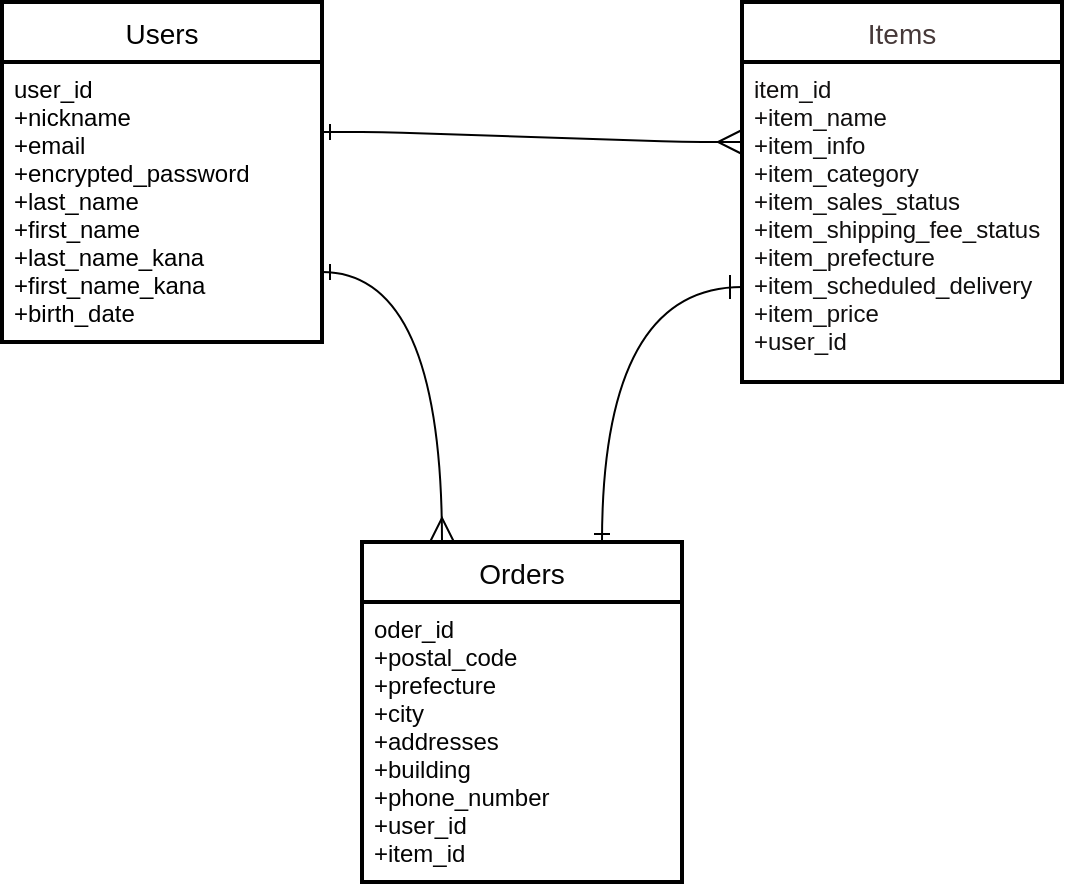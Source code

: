 <mxfile>
    <diagram id="I_yBi3bKic_hNpOBrhP3" name="Page-1">
        <mxGraphModel dx="732" dy="667" grid="1" gridSize="10" guides="1" tooltips="1" connect="1" arrows="1" fold="1" page="1" pageScale="1" pageWidth="827" pageHeight="1169" math="0" shadow="0">
            <root>
                <mxCell id="0"/>
                <mxCell id="1" parent="0"/>
                <mxCell id="31" value="Users" style="swimlane;childLayout=stackLayout;horizontal=1;startSize=30;horizontalStack=0;rounded=0;fontSize=14;fontStyle=0;strokeWidth=2;resizeParent=0;resizeLast=1;shadow=0;dashed=0;align=center;labelBackgroundColor=none;labelBorderColor=none;swimlaneFillColor=#FFFFFF;" parent="1" vertex="1">
                    <mxGeometry x="90" y="110" width="160" height="170" as="geometry">
                        <mxRectangle x="90" y="110" width="80" height="30" as="alternateBounds"/>
                    </mxGeometry>
                </mxCell>
                <mxCell id="32" value="user_id&#10;+nickname&#10;+email&#10;+encrypted_password&#10;+last_name&#10;+first_name&#10;+last_name_kana&#10;+first_name_kana&#10;+birth_date" style="align=left;strokeColor=none;fillColor=none;spacingLeft=4;fontSize=12;verticalAlign=top;resizable=0;rotatable=0;part=1;fontColor=#000000;" parent="31" vertex="1">
                    <mxGeometry y="30" width="160" height="140" as="geometry"/>
                </mxCell>
                <mxCell id="33" value="Items" style="swimlane;childLayout=stackLayout;horizontal=1;startSize=30;horizontalStack=0;rounded=0;fontSize=14;fontStyle=0;strokeWidth=2;resizeParent=0;resizeLast=1;shadow=0;dashed=0;align=center;fontColor=#463939;swimlaneFillColor=#FFFFFF;" parent="1" vertex="1">
                    <mxGeometry x="460" y="110" width="160" height="190" as="geometry"/>
                </mxCell>
                <mxCell id="34" value="item_id&#10;+item_name&#10;+item_info&#10;+item_category&#10;+item_sales_status &#10;+item_shipping_fee_status&#10;+item_prefecture&#10;+item_scheduled_delivery&#10;+item_price&#10;+user_id" style="align=left;strokeColor=none;fillColor=none;spacingLeft=4;fontSize=12;verticalAlign=top;resizable=0;rotatable=0;part=1;fontColor=#100f0f;" parent="33" vertex="1">
                    <mxGeometry y="30" width="160" height="160" as="geometry"/>
                </mxCell>
                <mxCell id="36" value="" style="fontSize=12;html=1;endArrow=ERmany;fontColor=#F0F0F0;exitX=1;exitY=0.25;exitDx=0;exitDy=0;entryX=0;entryY=0.25;entryDx=0;entryDy=0;verticalAlign=middle;edgeStyle=entityRelationEdgeStyle;endSize=10;startArrow=ERone;startFill=0;endFill=0;" parent="1" source="32" target="34" edge="1">
                    <mxGeometry width="100" height="100" relative="1" as="geometry">
                        <mxPoint x="240" y="210" as="sourcePoint"/>
                        <mxPoint x="430" y="250" as="targetPoint"/>
                    </mxGeometry>
                </mxCell>
                <mxCell id="37" value="Orders" style="swimlane;childLayout=stackLayout;horizontal=1;startSize=30;horizontalStack=0;rounded=0;fontSize=14;fontStyle=0;strokeWidth=2;resizeParent=0;resizeLast=1;shadow=0;dashed=0;align=center;fontColor=#050505;swimlaneFillColor=#FFFFFF;" parent="1" vertex="1">
                    <mxGeometry x="270" y="380" width="160" height="170" as="geometry"/>
                </mxCell>
                <mxCell id="38" value="oder_id&#10;+postal_code&#10;+prefecture&#10;+city &#10;+addresses&#10;+building &#10;+phone_number&#10;+user_id&#10;+item_id" style="align=left;strokeColor=none;fillColor=none;spacingLeft=4;fontSize=12;verticalAlign=top;resizable=0;rotatable=0;part=1;fontColor=#040404;" parent="37" vertex="1">
                    <mxGeometry y="30" width="160" height="140" as="geometry"/>
                </mxCell>
                <mxCell id="39" value="" style="edgeStyle=orthogonalEdgeStyle;fontSize=12;html=1;endArrow=ERmany;fontColor=#F0F0F0;exitX=1;exitY=0.75;exitDx=0;exitDy=0;curved=1;entryX=0.25;entryY=0;entryDx=0;entryDy=0;endSize=10;startArrow=ERone;startFill=0;endFill=0;" parent="1" source="32" target="37" edge="1">
                    <mxGeometry width="100" height="100" relative="1" as="geometry">
                        <mxPoint x="330" y="350" as="sourcePoint"/>
                        <mxPoint x="310" y="370" as="targetPoint"/>
                    </mxGeometry>
                </mxCell>
                <mxCell id="40" value="" style="edgeStyle=orthogonalEdgeStyle;fontSize=12;html=1;endArrow=ERone;startArrow=ERone;fontColor=#F0F0F0;endSize=10;curved=1;entryX=0;entryY=0.75;entryDx=0;entryDy=0;exitX=0.75;exitY=0;exitDx=0;exitDy=0;startFill=0;endFill=0;" parent="1" source="37" target="33" edge="1">
                    <mxGeometry width="100" height="100" relative="1" as="geometry">
                        <mxPoint x="330" y="350" as="sourcePoint"/>
                        <mxPoint x="430" y="250" as="targetPoint"/>
                    </mxGeometry>
                </mxCell>
            </root>
        </mxGraphModel>
    </diagram>
</mxfile>